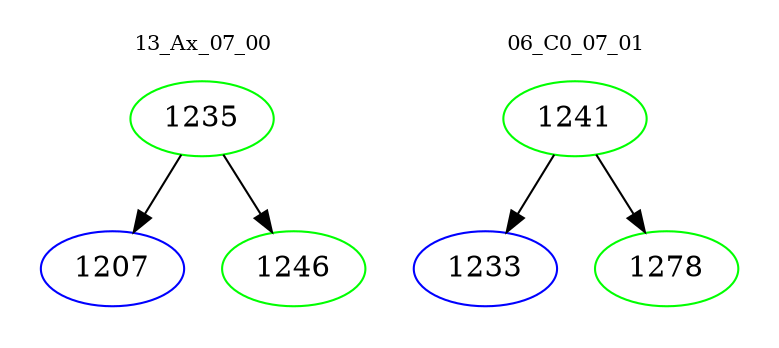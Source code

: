 digraph{
subgraph cluster_0 {
color = white
label = "13_Ax_07_00";
fontsize=10;
T0_1235 [label="1235", color="green"]
T0_1235 -> T0_1207 [color="black"]
T0_1207 [label="1207", color="blue"]
T0_1235 -> T0_1246 [color="black"]
T0_1246 [label="1246", color="green"]
}
subgraph cluster_1 {
color = white
label = "06_C0_07_01";
fontsize=10;
T1_1241 [label="1241", color="green"]
T1_1241 -> T1_1233 [color="black"]
T1_1233 [label="1233", color="blue"]
T1_1241 -> T1_1278 [color="black"]
T1_1278 [label="1278", color="green"]
}
}
